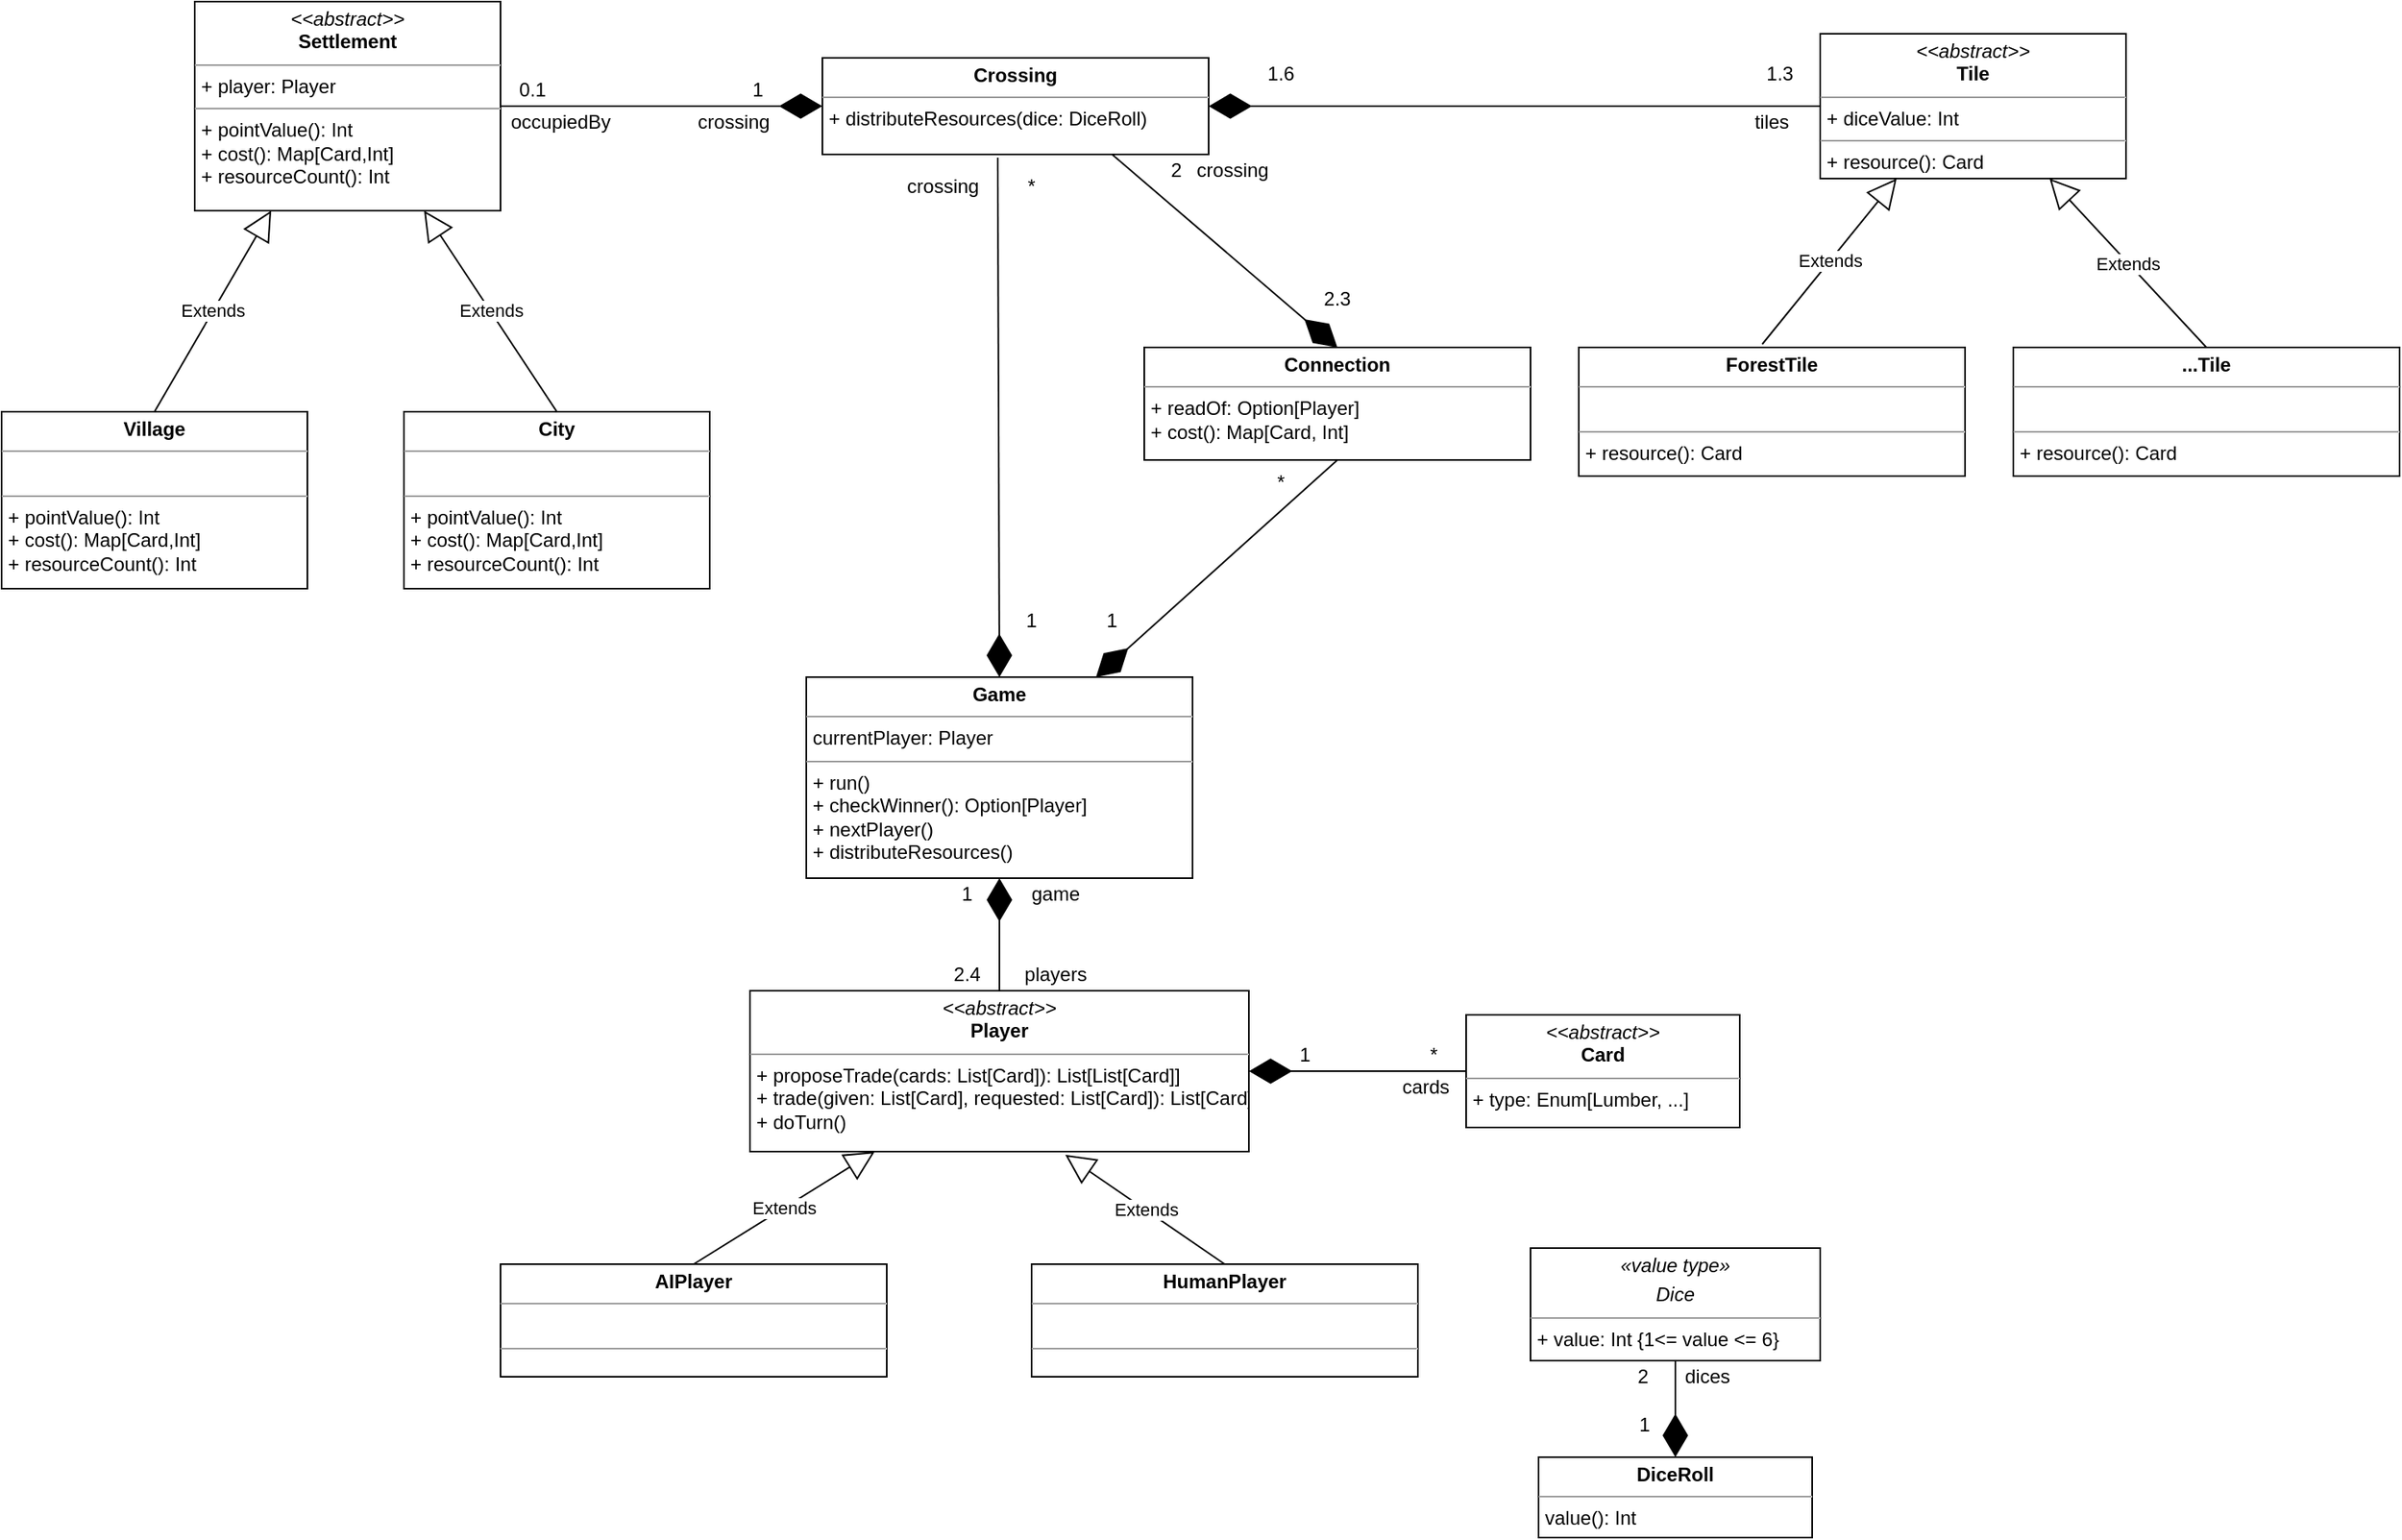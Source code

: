 <mxfile version="13.7.9" type="device"><diagram id="yLKr62yPcGec-MUHBOpl" name="Page-1"><mxGraphModel dx="2303" dy="1368" grid="1" gridSize="10" guides="1" tooltips="1" connect="1" arrows="1" fold="1" page="1" pageScale="1" pageWidth="1600" pageHeight="1200" math="0" shadow="0"><root><mxCell id="0"/><mxCell id="1" parent="0"/><mxCell id="edyUF_s9CgkTe0y8u9ni-17" value="&lt;p style=&quot;margin: 0px ; margin-top: 4px ; text-align: center&quot;&gt;&lt;i&gt;&amp;lt;&amp;lt;abstract&amp;gt;&amp;gt;&lt;/i&gt;&lt;br&gt;&lt;b&gt;Settlement&lt;/b&gt;&lt;/p&gt;&lt;hr size=&quot;1&quot;&gt;&lt;p style=&quot;margin: 0px ; margin-left: 4px&quot;&gt;+ player: Player&lt;br&gt;&lt;/p&gt;&lt;hr size=&quot;1&quot;&gt;&lt;p style=&quot;margin: 0px ; margin-left: 4px&quot;&gt;+ pointValue(): Int&lt;br&gt;+ cost(): Map[Card,Int]&lt;/p&gt;&lt;p style=&quot;margin: 0px ; margin-left: 4px&quot;&gt;+ resourceCount(): Int&lt;br&gt;&lt;/p&gt;" style="verticalAlign=top;align=left;overflow=fill;fontSize=12;fontFamily=Helvetica;html=1;" vertex="1" parent="1"><mxGeometry x="175" y="123" width="190" height="130" as="geometry"/></mxCell><mxCell id="edyUF_s9CgkTe0y8u9ni-18" value="&lt;p style=&quot;margin: 0px ; margin-top: 4px ; text-align: center&quot;&gt;&lt;b&gt;Village&lt;/b&gt;&lt;/p&gt;&lt;hr size=&quot;1&quot;&gt;&lt;p style=&quot;margin: 0px ; margin-left: 4px&quot;&gt;&lt;br&gt;&lt;/p&gt;&lt;hr size=&quot;1&quot;&gt;&lt;p style=&quot;margin: 0px ; margin-left: 4px&quot;&gt;+ pointValue(): Int&lt;br&gt;+ cost(): Map[Card,Int]&lt;/p&gt;&lt;p style=&quot;margin: 0px ; margin-left: 4px&quot;&gt;+ resourceCount(): Int&lt;br&gt;&lt;/p&gt;" style="verticalAlign=top;align=left;overflow=fill;fontSize=12;fontFamily=Helvetica;html=1;" vertex="1" parent="1"><mxGeometry x="55" y="378" width="190" height="110" as="geometry"/></mxCell><mxCell id="edyUF_s9CgkTe0y8u9ni-20" value="Extends" style="endArrow=block;endSize=16;endFill=0;html=1;exitX=0.5;exitY=0;exitDx=0;exitDy=0;entryX=0.25;entryY=1;entryDx=0;entryDy=0;" edge="1" parent="1" source="edyUF_s9CgkTe0y8u9ni-18" target="edyUF_s9CgkTe0y8u9ni-17"><mxGeometry width="160" relative="1" as="geometry"><mxPoint x="165" y="558" as="sourcePoint"/><mxPoint x="325" y="558" as="targetPoint"/></mxGeometry></mxCell><mxCell id="edyUF_s9CgkTe0y8u9ni-21" value="&lt;p style=&quot;margin: 0px ; margin-top: 4px ; text-align: center&quot;&gt;&lt;b&gt;City&lt;/b&gt;&lt;/p&gt;&lt;hr size=&quot;1&quot;&gt;&lt;p style=&quot;margin: 0px ; margin-left: 4px&quot;&gt;&lt;br&gt;&lt;/p&gt;&lt;hr size=&quot;1&quot;&gt;&lt;p style=&quot;margin: 0px ; margin-left: 4px&quot;&gt;+ pointValue(): Int&lt;br&gt;+ cost(): Map[Card,Int]&lt;/p&gt;&lt;p style=&quot;margin: 0px ; margin-left: 4px&quot;&gt;+ resourceCount(): Int&lt;br&gt;&lt;/p&gt;" style="verticalAlign=top;align=left;overflow=fill;fontSize=12;fontFamily=Helvetica;html=1;" vertex="1" parent="1"><mxGeometry x="305" y="378" width="190" height="110" as="geometry"/></mxCell><mxCell id="edyUF_s9CgkTe0y8u9ni-22" value="Extends" style="endArrow=block;endSize=16;endFill=0;html=1;exitX=0.5;exitY=0;exitDx=0;exitDy=0;entryX=0.75;entryY=1;entryDx=0;entryDy=0;" edge="1" parent="1" source="edyUF_s9CgkTe0y8u9ni-21" target="edyUF_s9CgkTe0y8u9ni-17"><mxGeometry width="160" relative="1" as="geometry"><mxPoint x="140" y="388" as="sourcePoint"/><mxPoint x="222.5" y="278" as="targetPoint"/></mxGeometry></mxCell><mxCell id="edyUF_s9CgkTe0y8u9ni-23" value="&lt;p style=&quot;margin: 0px ; margin-top: 4px ; text-align: center&quot;&gt;&lt;b&gt;Crossing&lt;/b&gt;&lt;/p&gt;&lt;hr size=&quot;1&quot;&gt;&lt;p style=&quot;margin: 0px ; margin-left: 4px&quot;&gt;+ distributeResources(dice: DiceRoll)&lt;br&gt;&lt;/p&gt;" style="verticalAlign=top;align=left;overflow=fill;fontSize=12;fontFamily=Helvetica;html=1;" vertex="1" parent="1"><mxGeometry x="565" y="158" width="240" height="60" as="geometry"/></mxCell><mxCell id="edyUF_s9CgkTe0y8u9ni-24" value="&lt;p style=&quot;margin: 0px ; margin-top: 4px ; text-align: center&quot;&gt;&lt;b&gt;Connection&lt;/b&gt;&lt;/p&gt;&lt;hr size=&quot;1&quot;&gt;&lt;p style=&quot;margin: 0px ; margin-left: 4px&quot;&gt;&lt;/p&gt;&lt;p style=&quot;margin: 0px ; margin-left: 4px&quot;&gt;+ readOf: Option[Player]&lt;br&gt;&lt;/p&gt;&lt;p style=&quot;margin: 0px ; margin-left: 4px&quot;&gt;+ cost(): Map[Card, Int]&lt;/p&gt;" style="verticalAlign=top;align=left;overflow=fill;fontSize=12;fontFamily=Helvetica;html=1;" vertex="1" parent="1"><mxGeometry x="765" y="338" width="240" height="70" as="geometry"/></mxCell><mxCell id="edyUF_s9CgkTe0y8u9ni-25" value="" style="endArrow=diamondThin;endFill=1;endSize=24;html=1;exitX=1;exitY=0.5;exitDx=0;exitDy=0;entryX=0;entryY=0.5;entryDx=0;entryDy=0;" edge="1" parent="1" source="edyUF_s9CgkTe0y8u9ni-17" target="edyUF_s9CgkTe0y8u9ni-23"><mxGeometry width="160" relative="1" as="geometry"><mxPoint x="295" y="708" as="sourcePoint"/><mxPoint x="455" y="708" as="targetPoint"/></mxGeometry></mxCell><mxCell id="edyUF_s9CgkTe0y8u9ni-26" value="" style="endArrow=diamondThin;endFill=1;endSize=24;html=1;exitX=0.75;exitY=1;exitDx=0;exitDy=0;entryX=0.5;entryY=0;entryDx=0;entryDy=0;" edge="1" parent="1" source="edyUF_s9CgkTe0y8u9ni-23" target="edyUF_s9CgkTe0y8u9ni-24"><mxGeometry width="160" relative="1" as="geometry"><mxPoint x="365" y="213" as="sourcePoint"/><mxPoint x="555" y="223" as="targetPoint"/></mxGeometry></mxCell><mxCell id="edyUF_s9CgkTe0y8u9ni-27" value="&lt;p style=&quot;margin: 0px ; margin-top: 4px ; text-align: center&quot;&gt;&lt;b&gt;Game&lt;/b&gt;&lt;/p&gt;&lt;hr size=&quot;1&quot;&gt;&lt;p style=&quot;margin: 0px ; margin-left: 4px&quot;&gt;currentPlayer: Player&lt;/p&gt;&lt;hr size=&quot;1&quot;&gt;&lt;p style=&quot;margin: 0px ; margin-left: 4px&quot;&gt;+ run()&lt;br&gt;&lt;/p&gt;&lt;p style=&quot;margin: 0px ; margin-left: 4px&quot;&gt;+ checkWinner(): Option[Player]&lt;/p&gt;&lt;p style=&quot;margin: 0px ; margin-left: 4px&quot;&gt;+ nextPlayer()&lt;/p&gt;&lt;p style=&quot;margin: 0px ; margin-left: 4px&quot;&gt;+ distributeResources()&lt;/p&gt;" style="verticalAlign=top;align=left;overflow=fill;fontSize=12;fontFamily=Helvetica;html=1;" vertex="1" parent="1"><mxGeometry x="555" y="543" width="240" height="125" as="geometry"/></mxCell><mxCell id="edyUF_s9CgkTe0y8u9ni-28" value="" style="endArrow=diamondThin;endFill=1;endSize=24;html=1;exitX=0.5;exitY=1;exitDx=0;exitDy=0;entryX=0.75;entryY=0;entryDx=0;entryDy=0;" edge="1" parent="1" source="edyUF_s9CgkTe0y8u9ni-24" target="edyUF_s9CgkTe0y8u9ni-27"><mxGeometry width="160" relative="1" as="geometry"><mxPoint x="675" y="268" as="sourcePoint"/><mxPoint x="745" y="348" as="targetPoint"/></mxGeometry></mxCell><mxCell id="edyUF_s9CgkTe0y8u9ni-29" value="" style="endArrow=diamondThin;endFill=1;endSize=24;html=1;exitX=0.454;exitY=1.033;exitDx=0;exitDy=0;entryX=0.5;entryY=0;entryDx=0;entryDy=0;exitPerimeter=0;" edge="1" parent="1" source="edyUF_s9CgkTe0y8u9ni-23" target="edyUF_s9CgkTe0y8u9ni-27"><mxGeometry width="160" relative="1" as="geometry"><mxPoint x="675" y="268" as="sourcePoint"/><mxPoint x="895" y="348" as="targetPoint"/></mxGeometry></mxCell><mxCell id="edyUF_s9CgkTe0y8u9ni-30" value="&lt;p style=&quot;margin: 0px ; margin-top: 4px ; text-align: center&quot;&gt;&lt;i&gt;&amp;lt;&amp;lt;abstract&amp;gt;&amp;gt;&lt;/i&gt;&lt;br&gt;&lt;b&gt;Tile&lt;/b&gt;&lt;/p&gt;&lt;hr size=&quot;1&quot;&gt;&lt;p style=&quot;margin: 0px ; margin-left: 4px&quot;&gt;+ diceValue: Int&lt;br&gt;&lt;/p&gt;&lt;hr size=&quot;1&quot;&gt;&lt;p style=&quot;margin: 0px ; margin-left: 4px&quot;&gt;+ resource(): Card&lt;/p&gt;" style="verticalAlign=top;align=left;overflow=fill;fontSize=12;fontFamily=Helvetica;html=1;" vertex="1" parent="1"><mxGeometry x="1185" y="143" width="190" height="90" as="geometry"/></mxCell><mxCell id="edyUF_s9CgkTe0y8u9ni-31" value="" style="endArrow=diamondThin;endFill=1;endSize=24;html=1;exitX=0;exitY=0.5;exitDx=0;exitDy=0;entryX=1;entryY=0.5;entryDx=0;entryDy=0;" edge="1" parent="1" source="edyUF_s9CgkTe0y8u9ni-30" target="edyUF_s9CgkTe0y8u9ni-23"><mxGeometry width="160" relative="1" as="geometry"><mxPoint x="755" y="258" as="sourcePoint"/><mxPoint x="895" y="348" as="targetPoint"/></mxGeometry></mxCell><mxCell id="edyUF_s9CgkTe0y8u9ni-32" value="&lt;p style=&quot;margin: 0px ; margin-top: 4px ; text-align: center&quot;&gt;&lt;b&gt;ForestTile&lt;/b&gt;&lt;/p&gt;&lt;hr size=&quot;1&quot;&gt;&lt;p style=&quot;margin: 0px ; margin-left: 4px&quot;&gt;&lt;br&gt;&lt;/p&gt;&lt;hr size=&quot;1&quot;&gt;&lt;p style=&quot;margin: 0px ; margin-left: 4px&quot;&gt;+ resource(): Card&lt;br&gt;&lt;/p&gt;" style="verticalAlign=top;align=left;overflow=fill;fontSize=12;fontFamily=Helvetica;html=1;" vertex="1" parent="1"><mxGeometry x="1035" y="338" width="240" height="80" as="geometry"/></mxCell><mxCell id="edyUF_s9CgkTe0y8u9ni-33" value="&lt;p style=&quot;margin: 0px ; margin-top: 4px ; text-align: center&quot;&gt;&lt;b&gt;...Tile&lt;/b&gt;&lt;/p&gt;&lt;hr size=&quot;1&quot;&gt;&lt;p style=&quot;margin: 0px ; margin-left: 4px&quot;&gt;&lt;br&gt;&lt;/p&gt;&lt;hr size=&quot;1&quot;&gt;&lt;p style=&quot;margin: 0px ; margin-left: 4px&quot;&gt;+ resource(): Card&lt;br&gt;&lt;/p&gt;" style="verticalAlign=top;align=left;overflow=fill;fontSize=12;fontFamily=Helvetica;html=1;" vertex="1" parent="1"><mxGeometry x="1305" y="338" width="240" height="80" as="geometry"/></mxCell><mxCell id="edyUF_s9CgkTe0y8u9ni-34" value="Extends" style="endArrow=block;endSize=16;endFill=0;html=1;exitX=0.475;exitY=-0.025;exitDx=0;exitDy=0;exitPerimeter=0;entryX=0.25;entryY=1;entryDx=0;entryDy=0;" edge="1" parent="1" source="edyUF_s9CgkTe0y8u9ni-32" target="edyUF_s9CgkTe0y8u9ni-30"><mxGeometry width="160" relative="1" as="geometry"><mxPoint x="1105" y="678" as="sourcePoint"/><mxPoint x="1265" y="678" as="targetPoint"/></mxGeometry></mxCell><mxCell id="edyUF_s9CgkTe0y8u9ni-35" value="Extends" style="endArrow=block;endSize=16;endFill=0;html=1;entryX=0.75;entryY=1;entryDx=0;entryDy=0;exitX=0.5;exitY=0;exitDx=0;exitDy=0;" edge="1" parent="1" source="edyUF_s9CgkTe0y8u9ni-33" target="edyUF_s9CgkTe0y8u9ni-30"><mxGeometry width="160" relative="1" as="geometry"><mxPoint x="1375" y="458" as="sourcePoint"/><mxPoint x="1182.5" y="368" as="targetPoint"/></mxGeometry></mxCell><mxCell id="edyUF_s9CgkTe0y8u9ni-38" value="&lt;p style=&quot;margin: 0px ; margin-top: 4px ; text-align: center&quot;&gt;&lt;i&gt;&amp;lt;&amp;lt;abstract&amp;gt;&amp;gt;&lt;/i&gt;&lt;br&gt;&lt;b&gt;Player&lt;/b&gt;&lt;/p&gt;&lt;hr size=&quot;1&quot;&gt;&lt;p style=&quot;margin: 0px ; margin-left: 4px&quot;&gt;&lt;/p&gt;&lt;p style=&quot;margin: 0px ; margin-left: 4px&quot;&gt;+ proposeTrade(cards: List[Card]): List[List[Card]]&lt;/p&gt;&lt;p style=&quot;margin: 0px ; margin-left: 4px&quot;&gt;+ trade(given: List[Card], requested: List[Card]): List[Card]&lt;/p&gt;&lt;p style=&quot;margin: 0px ; margin-left: 4px&quot;&gt;+ doTurn()&lt;/p&gt;&lt;div&gt;&lt;br&gt;&lt;/div&gt;" style="verticalAlign=top;align=left;overflow=fill;fontSize=12;fontFamily=Helvetica;html=1;" vertex="1" parent="1"><mxGeometry x="520" y="738" width="310" height="100" as="geometry"/></mxCell><mxCell id="edyUF_s9CgkTe0y8u9ni-39" value="" style="endArrow=diamondThin;endFill=1;endSize=24;html=1;exitX=0.5;exitY=0;exitDx=0;exitDy=0;" edge="1" parent="1" source="edyUF_s9CgkTe0y8u9ni-38" target="edyUF_s9CgkTe0y8u9ni-27"><mxGeometry width="160" relative="1" as="geometry"><mxPoint x="683.96" y="229.98" as="sourcePoint"/><mxPoint x="685" y="553" as="targetPoint"/></mxGeometry></mxCell><mxCell id="edyUF_s9CgkTe0y8u9ni-41" value="&lt;p style=&quot;margin: 0px ; margin-top: 4px ; text-align: center&quot;&gt;&lt;i&gt;&amp;lt;&amp;lt;abstract&amp;gt;&amp;gt;&lt;/i&gt;&lt;br&gt;&lt;b&gt;Card&lt;/b&gt;&lt;/p&gt;&lt;hr size=&quot;1&quot;&gt;&lt;p style=&quot;margin: 0px ; margin-left: 4px&quot;&gt;&lt;/p&gt;&lt;p style=&quot;margin: 0px ; margin-left: 4px&quot;&gt;+ type: Enum[Lumber, ...]&lt;/p&gt;&lt;div&gt;&lt;br&gt;&lt;/div&gt;&lt;div&gt;&lt;br&gt;&lt;/div&gt;" style="verticalAlign=top;align=left;overflow=fill;fontSize=12;fontFamily=Helvetica;html=1;" vertex="1" parent="1"><mxGeometry x="965" y="753" width="170" height="70" as="geometry"/></mxCell><mxCell id="edyUF_s9CgkTe0y8u9ni-42" value="" style="endArrow=diamondThin;endFill=1;endSize=24;html=1;exitX=0;exitY=0.5;exitDx=0;exitDy=0;entryX=1;entryY=0.5;entryDx=0;entryDy=0;" edge="1" parent="1" source="edyUF_s9CgkTe0y8u9ni-41" target="edyUF_s9CgkTe0y8u9ni-38"><mxGeometry width="160" relative="1" as="geometry"><mxPoint x="685" y="748" as="sourcePoint"/><mxPoint x="685" y="678" as="targetPoint"/></mxGeometry></mxCell><mxCell id="edyUF_s9CgkTe0y8u9ni-44" value="&lt;p style=&quot;margin: 0px ; margin-top: 4px ; text-align: center&quot;&gt;&lt;b&gt;AIPlayer&lt;/b&gt;&lt;/p&gt;&lt;hr size=&quot;1&quot;&gt;&lt;p style=&quot;margin: 0px ; margin-left: 4px&quot;&gt;&lt;br&gt;&lt;/p&gt;&lt;hr size=&quot;1&quot;&gt;&lt;p style=&quot;margin: 0px ; margin-left: 4px&quot;&gt;&lt;br&gt;&lt;/p&gt;" style="verticalAlign=top;align=left;overflow=fill;fontSize=12;fontFamily=Helvetica;html=1;" vertex="1" parent="1"><mxGeometry x="365" y="908" width="240" height="70" as="geometry"/></mxCell><mxCell id="edyUF_s9CgkTe0y8u9ni-45" value="&lt;p style=&quot;margin: 0px ; margin-top: 4px ; text-align: center&quot;&gt;&lt;b&gt;HumanPlayer&lt;/b&gt;&lt;/p&gt;&lt;hr size=&quot;1&quot;&gt;&lt;p style=&quot;margin: 0px ; margin-left: 4px&quot;&gt;&lt;br&gt;&lt;/p&gt;&lt;hr size=&quot;1&quot;&gt;&lt;p style=&quot;margin: 0px ; margin-left: 4px&quot;&gt;&lt;br&gt;&lt;/p&gt;" style="verticalAlign=top;align=left;overflow=fill;fontSize=12;fontFamily=Helvetica;html=1;" vertex="1" parent="1"><mxGeometry x="695" y="908" width="240" height="70" as="geometry"/></mxCell><mxCell id="edyUF_s9CgkTe0y8u9ni-46" value="Extends" style="endArrow=block;endSize=16;endFill=0;html=1;exitX=0.5;exitY=0;exitDx=0;exitDy=0;entryX=0.25;entryY=1;entryDx=0;entryDy=0;" edge="1" parent="1" source="edyUF_s9CgkTe0y8u9ni-44" target="edyUF_s9CgkTe0y8u9ni-38"><mxGeometry width="160" relative="1" as="geometry"><mxPoint x="1099" y="466" as="sourcePoint"/><mxPoint x="1182.5" y="368" as="targetPoint"/></mxGeometry></mxCell><mxCell id="edyUF_s9CgkTe0y8u9ni-47" value="Extends" style="endArrow=block;endSize=16;endFill=0;html=1;exitX=0.5;exitY=0;exitDx=0;exitDy=0;entryX=0.632;entryY=1.02;entryDx=0;entryDy=0;entryPerimeter=0;" edge="1" parent="1" source="edyUF_s9CgkTe0y8u9ni-45" target="edyUF_s9CgkTe0y8u9ni-38"><mxGeometry width="160" relative="1" as="geometry"><mxPoint x="495" y="928" as="sourcePoint"/><mxPoint x="607.5" y="848" as="targetPoint"/></mxGeometry></mxCell><mxCell id="edyUF_s9CgkTe0y8u9ni-48" value="&lt;p style=&quot;margin: 0px ; margin-top: 4px ; text-align: center&quot;&gt;&lt;i&gt;«value type»&lt;/i&gt;&lt;/p&gt;&lt;p style=&quot;margin: 0px ; margin-top: 4px ; text-align: center&quot;&gt;&lt;i&gt;Dice&lt;/i&gt;&lt;/p&gt;&lt;hr size=&quot;1&quot;&gt;&lt;p style=&quot;margin: 0px ; margin-left: 4px&quot;&gt;&lt;/p&gt;&lt;p style=&quot;margin: 0px ; margin-left: 4px&quot;&gt;+&amp;nbsp;&lt;span&gt;value: Int {1&amp;lt;= value &amp;lt;= 6}&lt;/span&gt;&lt;/p&gt;&lt;div&gt;&lt;span&gt;&lt;br&gt;&lt;/span&gt;&lt;/div&gt;&lt;div&gt;&lt;br&gt;&lt;/div&gt;&lt;div&gt;&lt;br&gt;&lt;/div&gt;" style="verticalAlign=top;align=left;overflow=fill;fontSize=12;fontFamily=Helvetica;html=1;" vertex="1" parent="1"><mxGeometry x="1005" y="898" width="180" height="70" as="geometry"/></mxCell><mxCell id="edyUF_s9CgkTe0y8u9ni-49" value="&lt;p style=&quot;margin: 0px ; margin-top: 4px ; text-align: center&quot;&gt;&lt;b&gt;DiceRoll&lt;/b&gt;&lt;/p&gt;&lt;hr size=&quot;1&quot;&gt;&lt;p style=&quot;margin: 0px ; margin-left: 4px&quot;&gt;value():&amp;nbsp;&lt;span&gt;Int&lt;/span&gt;&lt;/p&gt;&lt;div&gt;&lt;br&gt;&lt;/div&gt;" style="verticalAlign=top;align=left;overflow=fill;fontSize=12;fontFamily=Helvetica;html=1;" vertex="1" parent="1"><mxGeometry x="1010" y="1028" width="170" height="50" as="geometry"/></mxCell><mxCell id="edyUF_s9CgkTe0y8u9ni-50" value="" style="endArrow=diamondThin;endFill=1;endSize=24;html=1;exitX=0.5;exitY=1;exitDx=0;exitDy=0;entryX=0.5;entryY=0;entryDx=0;entryDy=0;" edge="1" parent="1" source="edyUF_s9CgkTe0y8u9ni-48" target="edyUF_s9CgkTe0y8u9ni-49"><mxGeometry width="160" relative="1" as="geometry"><mxPoint x="975" y="798" as="sourcePoint"/><mxPoint x="840" y="798" as="targetPoint"/></mxGeometry></mxCell><mxCell id="edyUF_s9CgkTe0y8u9ni-51" value="0.1" style="text;html=1;strokeColor=none;fillColor=none;align=center;verticalAlign=middle;whiteSpace=wrap;rounded=0;" vertex="1" parent="1"><mxGeometry x="365" y="168" width="40" height="20" as="geometry"/></mxCell><mxCell id="edyUF_s9CgkTe0y8u9ni-52" value="1" style="text;html=1;strokeColor=none;fillColor=none;align=center;verticalAlign=middle;whiteSpace=wrap;rounded=0;" vertex="1" parent="1"><mxGeometry x="505" y="168" width="40" height="20" as="geometry"/></mxCell><mxCell id="edyUF_s9CgkTe0y8u9ni-53" value="occupiedBy" style="text;html=1;strokeColor=none;fillColor=none;align=center;verticalAlign=middle;whiteSpace=wrap;rounded=0;" vertex="1" parent="1"><mxGeometry x="365" y="188" width="75" height="20" as="geometry"/></mxCell><mxCell id="edyUF_s9CgkTe0y8u9ni-55" value="&lt;div&gt;crossing&lt;/div&gt;" style="text;html=1;strokeColor=none;fillColor=none;align=center;verticalAlign=middle;whiteSpace=wrap;rounded=0;" vertex="1" parent="1"><mxGeometry x="485" y="188" width="50" height="20" as="geometry"/></mxCell><mxCell id="edyUF_s9CgkTe0y8u9ni-56" value="&lt;div&gt;crossing&lt;/div&gt;" style="text;html=1;strokeColor=none;fillColor=none;align=center;verticalAlign=middle;whiteSpace=wrap;rounded=0;" vertex="1" parent="1"><mxGeometry x="615" y="228" width="50" height="20" as="geometry"/></mxCell><mxCell id="edyUF_s9CgkTe0y8u9ni-57" value="*" style="text;html=1;strokeColor=none;fillColor=none;align=center;verticalAlign=middle;whiteSpace=wrap;rounded=0;" vertex="1" parent="1"><mxGeometry x="675" y="228" width="40" height="20" as="geometry"/></mxCell><mxCell id="edyUF_s9CgkTe0y8u9ni-58" value="1" style="text;html=1;strokeColor=none;fillColor=none;align=center;verticalAlign=middle;whiteSpace=wrap;rounded=0;" vertex="1" parent="1"><mxGeometry x="675" y="498" width="40" height="20" as="geometry"/></mxCell><mxCell id="edyUF_s9CgkTe0y8u9ni-59" value="1.6" style="text;html=1;strokeColor=none;fillColor=none;align=center;verticalAlign=middle;whiteSpace=wrap;rounded=0;" vertex="1" parent="1"><mxGeometry x="830" y="158" width="40" height="20" as="geometry"/></mxCell><mxCell id="edyUF_s9CgkTe0y8u9ni-60" value="1.3" style="text;html=1;strokeColor=none;fillColor=none;align=center;verticalAlign=middle;whiteSpace=wrap;rounded=0;" vertex="1" parent="1"><mxGeometry x="1140" y="158" width="40" height="20" as="geometry"/></mxCell><mxCell id="edyUF_s9CgkTe0y8u9ni-61" value="&lt;div&gt;tiles&lt;/div&gt;" style="text;html=1;strokeColor=none;fillColor=none;align=center;verticalAlign=middle;whiteSpace=wrap;rounded=0;" vertex="1" parent="1"><mxGeometry x="1130" y="188" width="50" height="20" as="geometry"/></mxCell><mxCell id="edyUF_s9CgkTe0y8u9ni-62" value="2" style="text;html=1;strokeColor=none;fillColor=none;align=center;verticalAlign=middle;whiteSpace=wrap;rounded=0;" vertex="1" parent="1"><mxGeometry x="765" y="218" width="40" height="20" as="geometry"/></mxCell><mxCell id="edyUF_s9CgkTe0y8u9ni-63" value="&lt;div&gt;crossing&lt;/div&gt;" style="text;html=1;strokeColor=none;fillColor=none;align=center;verticalAlign=middle;whiteSpace=wrap;rounded=0;" vertex="1" parent="1"><mxGeometry x="795" y="218" width="50" height="20" as="geometry"/></mxCell><mxCell id="edyUF_s9CgkTe0y8u9ni-65" value="2.3" style="text;html=1;strokeColor=none;fillColor=none;align=center;verticalAlign=middle;whiteSpace=wrap;rounded=0;" vertex="1" parent="1"><mxGeometry x="865" y="298" width="40" height="20" as="geometry"/></mxCell><mxCell id="edyUF_s9CgkTe0y8u9ni-66" value="1" style="text;html=1;strokeColor=none;fillColor=none;align=center;verticalAlign=middle;whiteSpace=wrap;rounded=0;" vertex="1" parent="1"><mxGeometry x="725" y="498" width="40" height="20" as="geometry"/></mxCell><mxCell id="edyUF_s9CgkTe0y8u9ni-67" value="*" style="text;html=1;strokeColor=none;fillColor=none;align=center;verticalAlign=middle;whiteSpace=wrap;rounded=0;" vertex="1" parent="1"><mxGeometry x="830" y="412" width="40" height="20" as="geometry"/></mxCell><mxCell id="edyUF_s9CgkTe0y8u9ni-68" value="&lt;div&gt;game&lt;/div&gt;" style="text;html=1;strokeColor=none;fillColor=none;align=center;verticalAlign=middle;whiteSpace=wrap;rounded=0;" vertex="1" parent="1"><mxGeometry x="685" y="668" width="50" height="20" as="geometry"/></mxCell><mxCell id="edyUF_s9CgkTe0y8u9ni-69" value="1" style="text;html=1;strokeColor=none;fillColor=none;align=center;verticalAlign=middle;whiteSpace=wrap;rounded=0;" vertex="1" parent="1"><mxGeometry x="635" y="668" width="40" height="20" as="geometry"/></mxCell><mxCell id="edyUF_s9CgkTe0y8u9ni-70" value="2.4" style="text;html=1;strokeColor=none;fillColor=none;align=center;verticalAlign=middle;whiteSpace=wrap;rounded=0;" vertex="1" parent="1"><mxGeometry x="635" y="718" width="40" height="20" as="geometry"/></mxCell><mxCell id="edyUF_s9CgkTe0y8u9ni-71" value="&lt;div&gt;players&lt;/div&gt;" style="text;html=1;strokeColor=none;fillColor=none;align=center;verticalAlign=middle;whiteSpace=wrap;rounded=0;" vertex="1" parent="1"><mxGeometry x="685" y="718" width="50" height="20" as="geometry"/></mxCell><mxCell id="edyUF_s9CgkTe0y8u9ni-73" value="1" style="text;html=1;strokeColor=none;fillColor=none;align=center;verticalAlign=middle;whiteSpace=wrap;rounded=0;" vertex="1" parent="1"><mxGeometry x="845" y="768" width="40" height="20" as="geometry"/></mxCell><mxCell id="edyUF_s9CgkTe0y8u9ni-74" value="*" style="text;html=1;strokeColor=none;fillColor=none;align=center;verticalAlign=middle;whiteSpace=wrap;rounded=0;" vertex="1" parent="1"><mxGeometry x="925" y="768" width="40" height="20" as="geometry"/></mxCell><mxCell id="edyUF_s9CgkTe0y8u9ni-75" value="&lt;div&gt;cards&lt;/div&gt;" style="text;html=1;strokeColor=none;fillColor=none;align=center;verticalAlign=middle;whiteSpace=wrap;rounded=0;" vertex="1" parent="1"><mxGeometry x="915" y="788" width="50" height="20" as="geometry"/></mxCell><mxCell id="edyUF_s9CgkTe0y8u9ni-76" value="2" style="text;html=1;strokeColor=none;fillColor=none;align=center;verticalAlign=middle;whiteSpace=wrap;rounded=0;" vertex="1" parent="1"><mxGeometry x="1055" y="968" width="40" height="20" as="geometry"/></mxCell><mxCell id="edyUF_s9CgkTe0y8u9ni-77" value="&lt;div&gt;dices&lt;/div&gt;" style="text;html=1;strokeColor=none;fillColor=none;align=center;verticalAlign=middle;whiteSpace=wrap;rounded=0;" vertex="1" parent="1"><mxGeometry x="1090" y="968" width="50" height="20" as="geometry"/></mxCell><mxCell id="edyUF_s9CgkTe0y8u9ni-78" value="1" style="text;html=1;strokeColor=none;fillColor=none;align=center;verticalAlign=middle;whiteSpace=wrap;rounded=0;" vertex="1" parent="1"><mxGeometry x="1056" y="998" width="40" height="20" as="geometry"/></mxCell></root></mxGraphModel></diagram></mxfile>